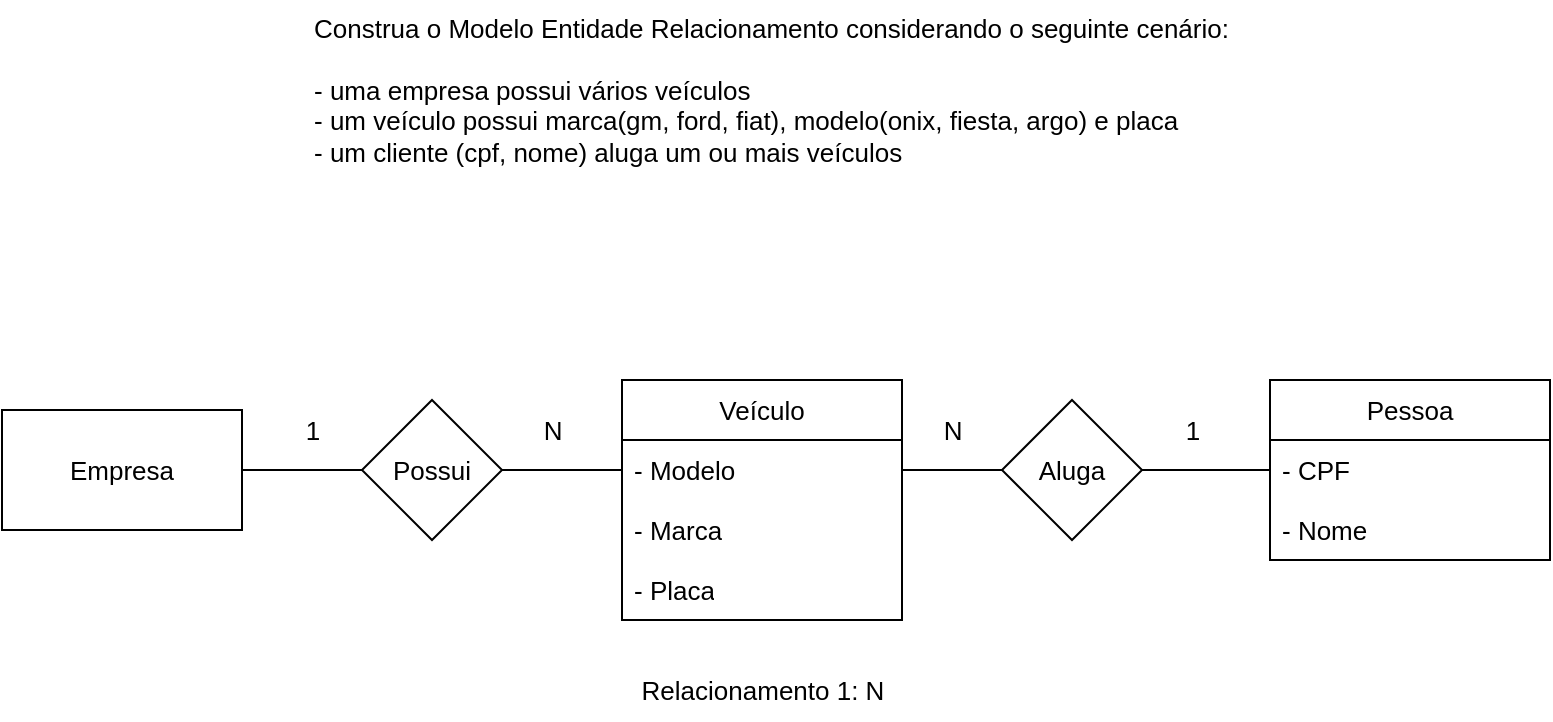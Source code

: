 <mxfile version="21.6.5" type="device">
  <diagram name="Página-1" id="9nsRbCZB0POZ5hsw9i7j">
    <mxGraphModel dx="880" dy="522" grid="1" gridSize="10" guides="1" tooltips="1" connect="1" arrows="1" fold="1" page="1" pageScale="1" pageWidth="827" pageHeight="1169" math="0" shadow="0">
      <root>
        <mxCell id="0" />
        <mxCell id="1" parent="0" />
        <mxCell id="0hkbPRnvPxOjs1lozJpU-1" value="&lt;div style=&quot;font-size: 13px;&quot;&gt;&lt;font style=&quot;font-size: 13px;&quot;&gt;Construa o Modelo Entidade Relacionamento considerando o seguinte cenário:&lt;/font&gt;&lt;/div&gt;&lt;div style=&quot;font-size: 13px;&quot;&gt;&lt;font style=&quot;font-size: 13px;&quot;&gt;&lt;br&gt;&lt;/font&gt;&lt;/div&gt;&lt;div style=&quot;font-size: 13px;&quot;&gt;&lt;font style=&quot;font-size: 13px;&quot;&gt;- uma empresa possui vários veículos&lt;/font&gt;&lt;/div&gt;&lt;div style=&quot;font-size: 13px;&quot;&gt;&lt;font style=&quot;font-size: 13px;&quot;&gt;- um veículo possui marca(gm, ford, fiat), modelo(onix, fiesta, argo) e placa&lt;/font&gt;&lt;/div&gt;&lt;div style=&quot;font-size: 13px;&quot;&gt;&lt;font style=&quot;font-size: 13px;&quot;&gt;- um cliente (cpf, nome) aluga um ou mais veículos&lt;/font&gt;&lt;/div&gt;" style="text;html=1;align=left;verticalAlign=middle;resizable=0;points=[];autosize=1;strokeColor=none;fillColor=none;" vertex="1" parent="1">
          <mxGeometry x="174" y="40" width="480" height="90" as="geometry" />
        </mxCell>
        <mxCell id="0hkbPRnvPxOjs1lozJpU-9" value="&lt;span style=&quot;font-size: 13px;&quot;&gt;Veículo&lt;/span&gt;" style="swimlane;fontStyle=0;childLayout=stackLayout;horizontal=1;startSize=30;horizontalStack=0;resizeParent=1;resizeParentMax=0;resizeLast=0;collapsible=1;marginBottom=0;whiteSpace=wrap;html=1;" vertex="1" parent="1">
          <mxGeometry x="330" y="230" width="140" height="120" as="geometry" />
        </mxCell>
        <mxCell id="0hkbPRnvPxOjs1lozJpU-10" value="&lt;font style=&quot;font-size: 13px;&quot;&gt;- Modelo&lt;/font&gt;" style="text;strokeColor=none;fillColor=none;align=left;verticalAlign=middle;spacingLeft=4;spacingRight=4;overflow=hidden;points=[[0,0.5],[1,0.5]];portConstraint=eastwest;rotatable=0;whiteSpace=wrap;html=1;" vertex="1" parent="0hkbPRnvPxOjs1lozJpU-9">
          <mxGeometry y="30" width="140" height="30" as="geometry" />
        </mxCell>
        <mxCell id="0hkbPRnvPxOjs1lozJpU-11" value="&lt;font style=&quot;font-size: 13px;&quot;&gt;- Marca&lt;/font&gt;" style="text;strokeColor=none;fillColor=none;align=left;verticalAlign=middle;spacingLeft=4;spacingRight=4;overflow=hidden;points=[[0,0.5],[1,0.5]];portConstraint=eastwest;rotatable=0;whiteSpace=wrap;html=1;" vertex="1" parent="0hkbPRnvPxOjs1lozJpU-9">
          <mxGeometry y="60" width="140" height="30" as="geometry" />
        </mxCell>
        <mxCell id="0hkbPRnvPxOjs1lozJpU-12" value="&lt;font style=&quot;font-size: 13px;&quot;&gt;- Placa&lt;/font&gt;" style="text;strokeColor=none;fillColor=none;align=left;verticalAlign=middle;spacingLeft=4;spacingRight=4;overflow=hidden;points=[[0,0.5],[1,0.5]];portConstraint=eastwest;rotatable=0;whiteSpace=wrap;html=1;" vertex="1" parent="0hkbPRnvPxOjs1lozJpU-9">
          <mxGeometry y="90" width="140" height="30" as="geometry" />
        </mxCell>
        <mxCell id="0hkbPRnvPxOjs1lozJpU-13" value="&lt;font style=&quot;font-size: 13px;&quot;&gt;Pessoa&lt;/font&gt;" style="swimlane;fontStyle=0;childLayout=stackLayout;horizontal=1;startSize=30;horizontalStack=0;resizeParent=1;resizeParentMax=0;resizeLast=0;collapsible=1;marginBottom=0;whiteSpace=wrap;html=1;" vertex="1" parent="1">
          <mxGeometry x="654" y="230" width="140" height="90" as="geometry" />
        </mxCell>
        <mxCell id="0hkbPRnvPxOjs1lozJpU-14" value="&lt;font style=&quot;font-size: 13px;&quot;&gt;- CPF&lt;/font&gt;" style="text;strokeColor=none;fillColor=none;align=left;verticalAlign=middle;spacingLeft=4;spacingRight=4;overflow=hidden;points=[[0,0.5],[1,0.5]];portConstraint=eastwest;rotatable=0;whiteSpace=wrap;html=1;" vertex="1" parent="0hkbPRnvPxOjs1lozJpU-13">
          <mxGeometry y="30" width="140" height="30" as="geometry" />
        </mxCell>
        <mxCell id="0hkbPRnvPxOjs1lozJpU-15" value="&lt;font style=&quot;font-size: 13px;&quot;&gt;- Nome&lt;/font&gt;" style="text;strokeColor=none;fillColor=none;align=left;verticalAlign=middle;spacingLeft=4;spacingRight=4;overflow=hidden;points=[[0,0.5],[1,0.5]];portConstraint=eastwest;rotatable=0;whiteSpace=wrap;html=1;" vertex="1" parent="0hkbPRnvPxOjs1lozJpU-13">
          <mxGeometry y="60" width="140" height="30" as="geometry" />
        </mxCell>
        <mxCell id="0hkbPRnvPxOjs1lozJpU-20" style="edgeStyle=orthogonalEdgeStyle;rounded=0;orthogonalLoop=1;jettySize=auto;html=1;entryX=0;entryY=0.5;entryDx=0;entryDy=0;endArrow=none;endFill=0;" edge="1" parent="1" source="0hkbPRnvPxOjs1lozJpU-17" target="0hkbPRnvPxOjs1lozJpU-18">
          <mxGeometry relative="1" as="geometry" />
        </mxCell>
        <mxCell id="0hkbPRnvPxOjs1lozJpU-17" value="&lt;font style=&quot;font-size: 13px;&quot;&gt;Empresa&lt;/font&gt;" style="rounded=0;whiteSpace=wrap;html=1;" vertex="1" parent="1">
          <mxGeometry x="20" y="245" width="120" height="60" as="geometry" />
        </mxCell>
        <mxCell id="0hkbPRnvPxOjs1lozJpU-21" style="edgeStyle=orthogonalEdgeStyle;rounded=0;orthogonalLoop=1;jettySize=auto;html=1;entryX=0;entryY=0.5;entryDx=0;entryDy=0;endArrow=none;endFill=0;" edge="1" parent="1" source="0hkbPRnvPxOjs1lozJpU-18" target="0hkbPRnvPxOjs1lozJpU-10">
          <mxGeometry relative="1" as="geometry" />
        </mxCell>
        <mxCell id="0hkbPRnvPxOjs1lozJpU-18" value="&lt;font style=&quot;font-size: 13px;&quot;&gt;Possui&lt;/font&gt;" style="rhombus;whiteSpace=wrap;html=1;" vertex="1" parent="1">
          <mxGeometry x="200" y="240" width="70" height="70" as="geometry" />
        </mxCell>
        <mxCell id="0hkbPRnvPxOjs1lozJpU-22" style="edgeStyle=orthogonalEdgeStyle;rounded=0;orthogonalLoop=1;jettySize=auto;html=1;entryX=1;entryY=0.5;entryDx=0;entryDy=0;endArrow=none;endFill=0;" edge="1" parent="1" source="0hkbPRnvPxOjs1lozJpU-19" target="0hkbPRnvPxOjs1lozJpU-10">
          <mxGeometry relative="1" as="geometry" />
        </mxCell>
        <mxCell id="0hkbPRnvPxOjs1lozJpU-23" style="edgeStyle=orthogonalEdgeStyle;rounded=0;orthogonalLoop=1;jettySize=auto;html=1;entryX=0;entryY=0.5;entryDx=0;entryDy=0;endArrow=none;endFill=0;" edge="1" parent="1" source="0hkbPRnvPxOjs1lozJpU-19" target="0hkbPRnvPxOjs1lozJpU-14">
          <mxGeometry relative="1" as="geometry" />
        </mxCell>
        <mxCell id="0hkbPRnvPxOjs1lozJpU-19" value="&lt;span style=&quot;font-size: 13px;&quot;&gt;Aluga&lt;/span&gt;" style="rhombus;whiteSpace=wrap;html=1;" vertex="1" parent="1">
          <mxGeometry x="520" y="240" width="70" height="70" as="geometry" />
        </mxCell>
        <mxCell id="0hkbPRnvPxOjs1lozJpU-24" value="&lt;font style=&quot;font-size: 13px;&quot;&gt;1&lt;/font&gt;" style="text;html=1;align=center;verticalAlign=middle;resizable=0;points=[];autosize=1;strokeColor=none;fillColor=none;" vertex="1" parent="1">
          <mxGeometry x="600" y="240" width="30" height="30" as="geometry" />
        </mxCell>
        <mxCell id="0hkbPRnvPxOjs1lozJpU-25" value="&lt;span style=&quot;font-size: 13px;&quot;&gt;N&lt;/span&gt;" style="text;html=1;align=center;verticalAlign=middle;resizable=0;points=[];autosize=1;strokeColor=none;fillColor=none;" vertex="1" parent="1">
          <mxGeometry x="280" y="240" width="30" height="30" as="geometry" />
        </mxCell>
        <mxCell id="0hkbPRnvPxOjs1lozJpU-26" value="&lt;span style=&quot;font-size: 13px;&quot;&gt;N&lt;/span&gt;" style="text;html=1;align=center;verticalAlign=middle;resizable=0;points=[];autosize=1;strokeColor=none;fillColor=none;" vertex="1" parent="1">
          <mxGeometry x="480" y="240" width="30" height="30" as="geometry" />
        </mxCell>
        <mxCell id="0hkbPRnvPxOjs1lozJpU-27" value="&lt;font style=&quot;font-size: 13px;&quot;&gt;1&lt;/font&gt;" style="text;html=1;align=center;verticalAlign=middle;resizable=0;points=[];autosize=1;strokeColor=none;fillColor=none;" vertex="1" parent="1">
          <mxGeometry x="160" y="240" width="30" height="30" as="geometry" />
        </mxCell>
        <mxCell id="0hkbPRnvPxOjs1lozJpU-28" value="&lt;font style=&quot;font-size: 13px;&quot;&gt;Relacionamento 1: N&lt;/font&gt;" style="text;html=1;align=center;verticalAlign=middle;resizable=0;points=[];autosize=1;strokeColor=none;fillColor=none;" vertex="1" parent="1">
          <mxGeometry x="330" y="370" width="140" height="30" as="geometry" />
        </mxCell>
      </root>
    </mxGraphModel>
  </diagram>
</mxfile>
